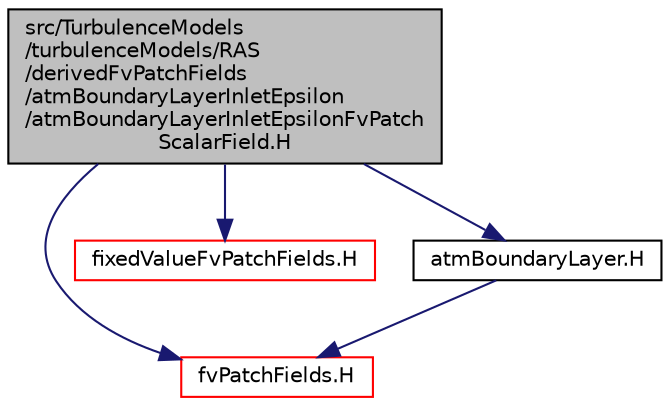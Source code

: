 digraph "src/TurbulenceModels/turbulenceModels/RAS/derivedFvPatchFields/atmBoundaryLayerInletEpsilon/atmBoundaryLayerInletEpsilonFvPatchScalarField.H"
{
  bgcolor="transparent";
  edge [fontname="Helvetica",fontsize="10",labelfontname="Helvetica",labelfontsize="10"];
  node [fontname="Helvetica",fontsize="10",shape=record];
  Node1 [label="src/TurbulenceModels\l/turbulenceModels/RAS\l/derivedFvPatchFields\l/atmBoundaryLayerInletEpsilon\l/atmBoundaryLayerInletEpsilonFvPatch\lScalarField.H",height=0.2,width=0.4,color="black", fillcolor="grey75", style="filled", fontcolor="black"];
  Node1 -> Node2 [color="midnightblue",fontsize="10",style="solid",fontname="Helvetica"];
  Node2 [label="fvPatchFields.H",height=0.2,width=0.4,color="red",URL="$a05632.html"];
  Node1 -> Node3 [color="midnightblue",fontsize="10",style="solid",fontname="Helvetica"];
  Node3 [label="fixedValueFvPatchFields.H",height=0.2,width=0.4,color="red",URL="$a05295.html"];
  Node1 -> Node4 [color="midnightblue",fontsize="10",style="solid",fontname="Helvetica"];
  Node4 [label="atmBoundaryLayer.H",height=0.2,width=0.4,color="black",URL="$a10909.html"];
  Node4 -> Node2 [color="midnightblue",fontsize="10",style="solid",fontname="Helvetica"];
}
